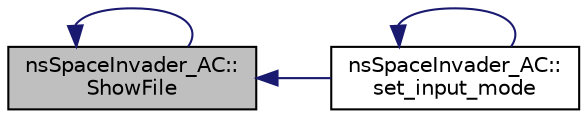 digraph "nsSpaceInvader_AC::ShowFile"
{
  edge [fontname="Helvetica",fontsize="10",labelfontname="Helvetica",labelfontsize="10"];
  node [fontname="Helvetica",fontsize="10",shape=record];
  rankdir="LR";
  Node1 [label="nsSpaceInvader_AC::\lShowFile",height=0.2,width=0.4,color="black", fillcolor="grey75", style="filled", fontcolor="black"];
  Node1 -> Node1 [dir="back",color="midnightblue",fontsize="10",style="solid",fontname="Helvetica"];
  Node1 -> Node2 [dir="back",color="midnightblue",fontsize="10",style="solid",fontname="Helvetica"];
  Node2 [label="nsSpaceInvader_AC::\lset_input_mode",height=0.2,width=0.4,color="black", fillcolor="white", style="filled",URL="$_space_invader___a_c_8cpp.html#a09d383207738ac755bddbfc3a0f4550e",tooltip="Permet d&#39;activer la saisie à la volée. Utile pour gérer les déplacement du joueur sans appuyer sur la..."];
  Node2 -> Node2 [dir="back",color="midnightblue",fontsize="10",style="solid",fontname="Helvetica"];
}
